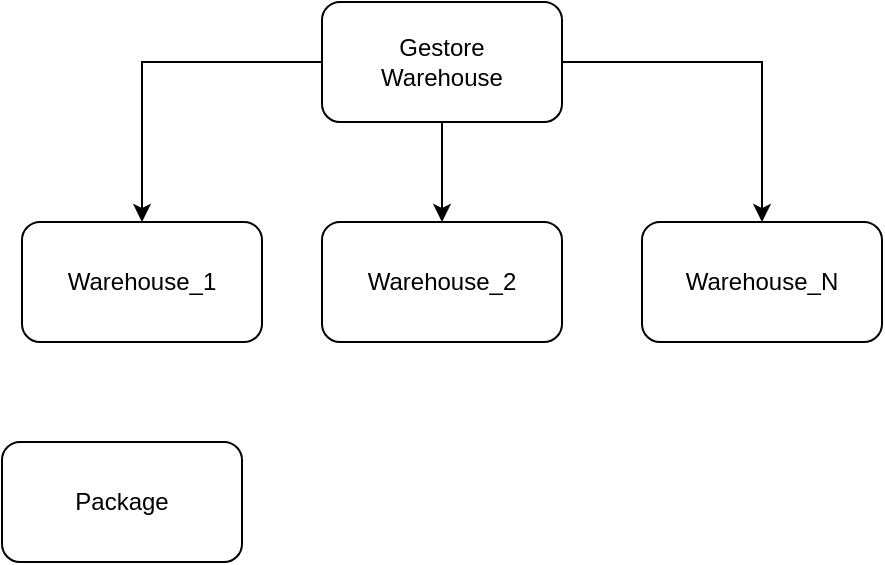 <mxfile version="13.10.1" type="github">
  <diagram id="dlxxVZnVpfCTJWUTEk-9" name="Page-1">
    <mxGraphModel dx="525" dy="406" grid="1" gridSize="10" guides="1" tooltips="1" connect="1" arrows="1" fold="1" page="1" pageScale="1" pageWidth="827" pageHeight="1169" math="0" shadow="0">
      <root>
        <mxCell id="0" />
        <mxCell id="1" parent="0" />
        <mxCell id="E1Dp6KLdL7x8d0g9QDhC-5" value="Package" style="rounded=1;whiteSpace=wrap;html=1;" vertex="1" parent="1">
          <mxGeometry x="140" y="300" width="120" height="60" as="geometry" />
        </mxCell>
        <mxCell id="E1Dp6KLdL7x8d0g9QDhC-6" value="Warehouse_1" style="rounded=1;whiteSpace=wrap;html=1;fillColor=none;" vertex="1" parent="1">
          <mxGeometry x="150" y="190" width="120" height="60" as="geometry" />
        </mxCell>
        <mxCell id="E1Dp6KLdL7x8d0g9QDhC-13" value="" style="edgeStyle=orthogonalEdgeStyle;rounded=0;orthogonalLoop=1;jettySize=auto;html=1;" edge="1" parent="1" source="E1Dp6KLdL7x8d0g9QDhC-7" target="E1Dp6KLdL7x8d0g9QDhC-6">
          <mxGeometry relative="1" as="geometry" />
        </mxCell>
        <mxCell id="E1Dp6KLdL7x8d0g9QDhC-16" value="" style="edgeStyle=orthogonalEdgeStyle;rounded=0;orthogonalLoop=1;jettySize=auto;html=1;" edge="1" parent="1" source="E1Dp6KLdL7x8d0g9QDhC-7" target="E1Dp6KLdL7x8d0g9QDhC-14">
          <mxGeometry relative="1" as="geometry" />
        </mxCell>
        <mxCell id="E1Dp6KLdL7x8d0g9QDhC-17" value="" style="edgeStyle=orthogonalEdgeStyle;rounded=0;orthogonalLoop=1;jettySize=auto;html=1;" edge="1" parent="1" source="E1Dp6KLdL7x8d0g9QDhC-7" target="E1Dp6KLdL7x8d0g9QDhC-15">
          <mxGeometry relative="1" as="geometry" />
        </mxCell>
        <mxCell id="E1Dp6KLdL7x8d0g9QDhC-7" value="Gestore&lt;br&gt;Warehouse" style="rounded=1;whiteSpace=wrap;html=1;" vertex="1" parent="1">
          <mxGeometry x="300" y="80" width="120" height="60" as="geometry" />
        </mxCell>
        <mxCell id="E1Dp6KLdL7x8d0g9QDhC-14" value="Warehouse_2" style="rounded=1;whiteSpace=wrap;html=1;" vertex="1" parent="1">
          <mxGeometry x="300" y="190" width="120" height="60" as="geometry" />
        </mxCell>
        <mxCell id="E1Dp6KLdL7x8d0g9QDhC-15" value="Warehouse_N" style="rounded=1;whiteSpace=wrap;html=1;" vertex="1" parent="1">
          <mxGeometry x="460" y="190" width="120" height="60" as="geometry" />
        </mxCell>
      </root>
    </mxGraphModel>
  </diagram>
</mxfile>
